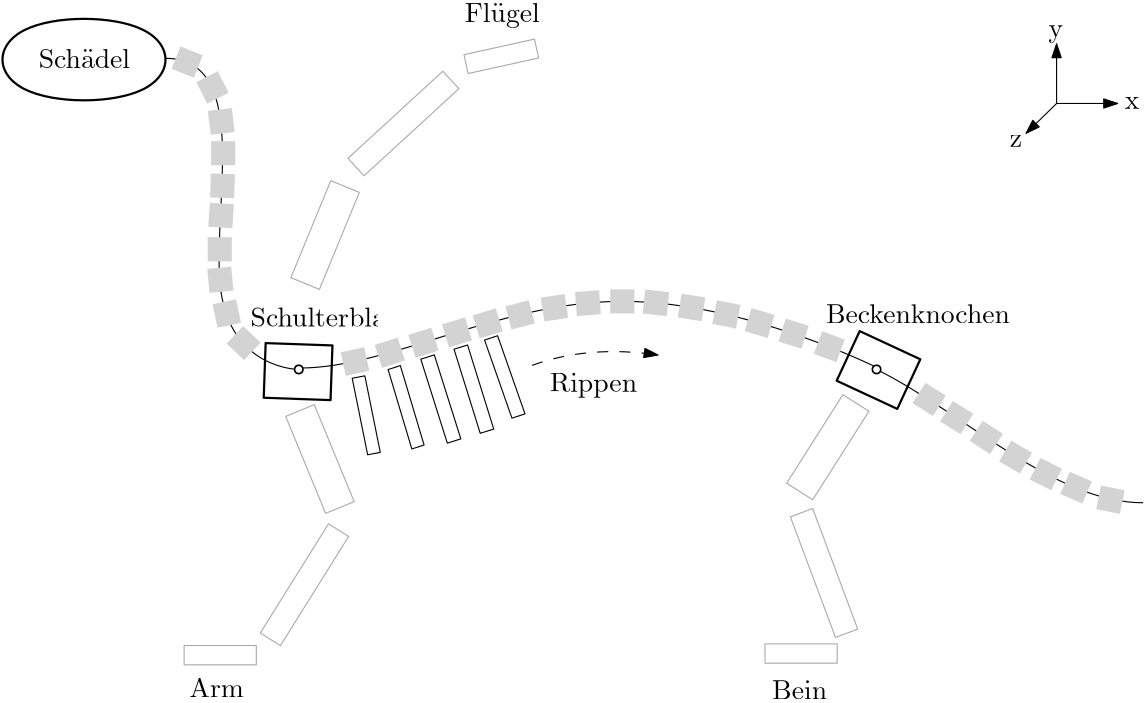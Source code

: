 <?xml version="1.0"?>
<!DOCTYPE ipe SYSTEM "ipe.dtd">
<ipe version="70212" creator="Ipe 7.2.13">
<info created="D:20200507153304" modified="D:20200520120418"/>
<ipestyle name="basic">
<symbol name="arrow/arc(spx)">
<path stroke="sym-stroke" fill="sym-stroke" pen="sym-pen">
0 0 m
-1 0.333 l
-1 -0.333 l
h
</path>
</symbol>
<symbol name="arrow/farc(spx)">
<path stroke="sym-stroke" fill="white" pen="sym-pen">
0 0 m
-1 0.333 l
-1 -0.333 l
h
</path>
</symbol>
<symbol name="arrow/ptarc(spx)">
<path stroke="sym-stroke" fill="sym-stroke" pen="sym-pen">
0 0 m
-1 0.333 l
-0.8 0 l
-1 -0.333 l
h
</path>
</symbol>
<symbol name="arrow/fptarc(spx)">
<path stroke="sym-stroke" fill="white" pen="sym-pen">
0 0 m
-1 0.333 l
-0.8 0 l
-1 -0.333 l
h
</path>
</symbol>
<symbol name="mark/circle(sx)" transformations="translations">
<path fill="sym-stroke">
0.6 0 0 0.6 0 0 e
0.4 0 0 0.4 0 0 e
</path>
</symbol>
<symbol name="mark/disk(sx)" transformations="translations">
<path fill="sym-stroke">
0.6 0 0 0.6 0 0 e
</path>
</symbol>
<symbol name="mark/fdisk(sfx)" transformations="translations">
<group>
<path fill="sym-fill">
0.5 0 0 0.5 0 0 e
</path>
<path fill="sym-stroke" fillrule="eofill">
0.6 0 0 0.6 0 0 e
0.4 0 0 0.4 0 0 e
</path>
</group>
</symbol>
<symbol name="mark/box(sx)" transformations="translations">
<path fill="sym-stroke" fillrule="eofill">
-0.6 -0.6 m
0.6 -0.6 l
0.6 0.6 l
-0.6 0.6 l
h
-0.4 -0.4 m
0.4 -0.4 l
0.4 0.4 l
-0.4 0.4 l
h
</path>
</symbol>
<symbol name="mark/square(sx)" transformations="translations">
<path fill="sym-stroke">
-0.6 -0.6 m
0.6 -0.6 l
0.6 0.6 l
-0.6 0.6 l
h
</path>
</symbol>
<symbol name="mark/fsquare(sfx)" transformations="translations">
<group>
<path fill="sym-fill">
-0.5 -0.5 m
0.5 -0.5 l
0.5 0.5 l
-0.5 0.5 l
h
</path>
<path fill="sym-stroke" fillrule="eofill">
-0.6 -0.6 m
0.6 -0.6 l
0.6 0.6 l
-0.6 0.6 l
h
-0.4 -0.4 m
0.4 -0.4 l
0.4 0.4 l
-0.4 0.4 l
h
</path>
</group>
</symbol>
<symbol name="mark/cross(sx)" transformations="translations">
<group>
<path fill="sym-stroke">
-0.43 -0.57 m
0.57 0.43 l
0.43 0.57 l
-0.57 -0.43 l
h
</path>
<path fill="sym-stroke">
-0.43 0.57 m
0.57 -0.43 l
0.43 -0.57 l
-0.57 0.43 l
h
</path>
</group>
</symbol>
<symbol name="arrow/fnormal(spx)">
<path stroke="sym-stroke" fill="white" pen="sym-pen">
0 0 m
-1 0.333 l
-1 -0.333 l
h
</path>
</symbol>
<symbol name="arrow/pointed(spx)">
<path stroke="sym-stroke" fill="sym-stroke" pen="sym-pen">
0 0 m
-1 0.333 l
-0.8 0 l
-1 -0.333 l
h
</path>
</symbol>
<symbol name="arrow/fpointed(spx)">
<path stroke="sym-stroke" fill="white" pen="sym-pen">
0 0 m
-1 0.333 l
-0.8 0 l
-1 -0.333 l
h
</path>
</symbol>
<symbol name="arrow/linear(spx)">
<path stroke="sym-stroke" pen="sym-pen">
-1 0.333 m
0 0 l
-1 -0.333 l
</path>
</symbol>
<symbol name="arrow/fdouble(spx)">
<path stroke="sym-stroke" fill="white" pen="sym-pen">
0 0 m
-1 0.333 l
-1 -0.333 l
h
-1 0 m
-2 0.333 l
-2 -0.333 l
h
</path>
</symbol>
<symbol name="arrow/double(spx)">
<path stroke="sym-stroke" fill="sym-stroke" pen="sym-pen">
0 0 m
-1 0.333 l
-1 -0.333 l
h
-1 0 m
-2 0.333 l
-2 -0.333 l
h
</path>
</symbol>
<pen name="heavier" value="0.8"/>
<pen name="fat" value="1.2"/>
<pen name="ultrafat" value="2"/>
<symbolsize name="large" value="5"/>
<symbolsize name="small" value="2"/>
<symbolsize name="tiny" value="1.1"/>
<arrowsize name="large" value="10"/>
<arrowsize name="small" value="5"/>
<arrowsize name="tiny" value="3"/>
<color name="red" value="1 0 0"/>
<color name="green" value="0 1 0"/>
<color name="blue" value="0 0 1"/>
<color name="yellow" value="1 1 0"/>
<color name="orange" value="1 0.647 0"/>
<color name="gold" value="1 0.843 0"/>
<color name="purple" value="0.627 0.125 0.941"/>
<color name="gray" value="0.745"/>
<color name="brown" value="0.647 0.165 0.165"/>
<color name="navy" value="0 0 0.502"/>
<color name="pink" value="1 0.753 0.796"/>
<color name="seagreen" value="0.18 0.545 0.341"/>
<color name="turquoise" value="0.251 0.878 0.816"/>
<color name="violet" value="0.933 0.51 0.933"/>
<color name="darkblue" value="0 0 0.545"/>
<color name="darkcyan" value="0 0.545 0.545"/>
<color name="darkgray" value="0.663"/>
<color name="darkgreen" value="0 0.392 0"/>
<color name="darkmagenta" value="0.545 0 0.545"/>
<color name="darkorange" value="1 0.549 0"/>
<color name="darkred" value="0.545 0 0"/>
<color name="lightblue" value="0.678 0.847 0.902"/>
<color name="lightcyan" value="0.878 1 1"/>
<color name="lightgray" value="0.827"/>
<color name="lightgreen" value="0.565 0.933 0.565"/>
<color name="lightyellow" value="1 1 0.878"/>
<dashstyle name="dashed" value="[4] 0"/>
<dashstyle name="dotted" value="[1 3] 0"/>
<dashstyle name="dash dotted" value="[4 2 1 2] 0"/>
<dashstyle name="dash dot dotted" value="[4 2 1 2 1 2] 0"/>
<textsize name="large" value="\large"/>
<textsize name="Large" value="\Large"/>
<textsize name="LARGE" value="\LARGE"/>
<textsize name="huge" value="\huge"/>
<textsize name="Huge" value="\Huge"/>
<textsize name="small" value="\small"/>
<textsize name="footnote" value="\footnotesize"/>
<textsize name="tiny" value="\tiny"/>
<textstyle name="center" begin="\begin{center}" end="\end{center}"/>
<textstyle name="itemize" begin="\begin{itemize}" end="\end{itemize}"/>
<textstyle name="item" begin="\begin{itemize}\item{}" end="\end{itemize}"/>
<gridsize name="4 pts" value="4"/>
<gridsize name="8 pts (~3 mm)" value="8"/>
<gridsize name="16 pts (~6 mm)" value="16"/>
<gridsize name="32 pts (~12 mm)" value="32"/>
<gridsize name="10 pts (~3.5 mm)" value="10"/>
<gridsize name="20 pts (~7 mm)" value="20"/>
<gridsize name="14 pts (~5 mm)" value="14"/>
<gridsize name="28 pts (~10 mm)" value="28"/>
<gridsize name="56 pts (~20 mm)" value="56"/>
<anglesize name="90 deg" value="90"/>
<anglesize name="60 deg" value="60"/>
<anglesize name="45 deg" value="45"/>
<anglesize name="30 deg" value="30"/>
<anglesize name="22.5 deg" value="22.5"/>
<opacity name="10%" value="0.1"/>
<opacity name="30%" value="0.3"/>
<opacity name="50%" value="0.5"/>
<opacity name="75%" value="0.75"/>
<tiling name="falling" angle="-60" step="4" width="1"/>
<tiling name="rising" angle="30" step="4" width="1"/>
</ipestyle>
<page>
<layer name="alpha"/>
<view layers="alpha" active="alpha"/>
<path layer="alpha" matrix="0.861405 -0.400119 2.93852 6.32626 -1706.27 -3454.55" stroke="black" pen="heavier">
130.306 660.181 m
130.306 657.358 l
155.646 657.358 l
155.646 660.181 l
h
</path>
<path matrix="0.94921 -0.033388 0.245205 6.97111 -153.489 -3932.36" stroke="black" pen="heavier">
130.306 660.181 m
130.306 657.358 l
155.646 657.358 l
155.646 660.181 l
h
</path>
<path stroke="black">
96 768 m
128 768
96 656
144 656
144 656 c
</path>
<path matrix="1 0 0 1 0.510037 0.510037" stroke="black">
144 656 m
176 656
256 704
352 656
352 656 c
</path>
<path stroke="black">
352 656 m
384 640
416 608
448 608 c
</path>
<use name="mark/fdisk(sfx)" pos="144 656" size="normal" stroke="black" fill="white"/>
<use name="mark/fdisk(sfx)" pos="352 656" size="normal" stroke="black" fill="white"/>
<path matrix="1 0 0 1 2.6782 -16.4556" stroke="black" pen="heavier">
96 768
96 800
32 800
32 768 u
</path>
<path matrix="0.97821 0.207619 -0.207619 0.97821 84.2773 -110.75" fill="lightgray">
192.095 767.062 m
192.095 758.391 l
200.765 758.391 l
200.765 767.062 l
h
</path>
<path matrix="0.689064 0.7247 -0.7247 0.689064 541.53 -2.43753" fill="lightgray">
192.095 767.062 m
192.095 758.391 l
200.765 758.391 l
200.765 767.062 l
h
</path>
<path matrix="0.977594 0.210501 -0.210501 0.977594 132.775 -128.125" fill="lightgray">
192.095 767.062 m
192.095 758.391 l
200.765 758.391 l
200.765 767.062 l
h
</path>
<path matrix="0.952134 0.305682 -0.305682 0.952134 222.915 -124.247" fill="lightgray">
192.095 767.062 m
192.095 758.391 l
200.765 758.391 l
200.765 767.062 l
h
</path>
<path matrix="0.952461 0.304661 -0.304661 0.952461 234.164 -120.703" fill="lightgray">
192.095 767.062 m
192.095 758.391 l
200.765 758.391 l
200.765 767.062 l
h
</path>
<path matrix="0.956997 0.290098 -0.290098 0.956997 234.265 -117.572" fill="lightgray">
192.095 767.062 m
192.095 758.391 l
200.765 758.391 l
200.765 767.062 l
h
</path>
<path matrix="0.956791 0.290778 -0.290778 0.956791 245.87 -114.293" fill="lightgray">
192.095 767.062 m
192.095 758.391 l
200.765 758.391 l
200.765 767.062 l
h
</path>
<path matrix="0.967229 0.253905 -0.253905 0.967229 227.348 -111.96" fill="lightgray">
192.095 767.062 m
192.095 758.391 l
200.765 758.391 l
200.765 767.062 l
h
</path>
<path matrix="0.988528 0.151039 -0.151039 0.988528 157.074 -105.43" fill="lightgray">
192.095 767.062 m
192.095 758.391 l
200.765 758.391 l
200.765 767.062 l
h
</path>
<path matrix="0.99719 0.074909 -0.074909 0.99719 109.361 -95.4282" fill="lightgray">
192.095 767.062 m
192.095 758.391 l
200.765 758.391 l
200.765 767.062 l
h
</path>
<path matrix="1 0 0 1 64.0341 -82.2288" fill="lightgray">
192.095 767.062 m
192.095 758.391 l
200.765 758.391 l
200.765 767.062 l
h
</path>
<path matrix="0.994555 -0.104217 0.104217 0.994555 -2.24716 -58.1455" fill="lightgray">
192.095 767.062 m
192.095 758.391 l
200.765 758.391 l
200.765 767.062 l
h
</path>
<path matrix="0.987386 -0.158335 0.158335 0.987386 -29.3026 -43.6952" fill="lightgray">
192.095 767.062 m
192.095 758.391 l
200.765 758.391 l
200.765 767.062 l
h
</path>
<path matrix="0.980892 -0.194555 0.194555 0.980892 -43.1243 -34.1322" fill="lightgray">
192.095 767.062 m
192.095 758.391 l
200.765 758.391 l
200.765 767.062 l
h
</path>
<path matrix="0.959119 -0.283002 0.283002 0.959119 -94.3699 -3.2512" fill="lightgray">
192.095 767.062 m
192.095 758.391 l
200.765 758.391 l
200.765 767.062 l
h
</path>
<path matrix="0.954497 -0.29822 0.29822 0.954497 -92.8257 -0.564877" fill="lightgray">
192.095 767.062 m
192.095 758.391 l
200.765 758.391 l
200.765 767.062 l
h
</path>
<path matrix="0.93754 -0.347877 0.347877 0.93754 -114.509 17.4332" fill="lightgray">
192.095 767.062 m
192.095 758.391 l
200.765 758.391 l
200.765 767.062 l
h
</path>
<path matrix="0.847137 -0.531374 0.531374 0.847137 -200.739 103.455" fill="lightgray">
192.095 767.062 m
192.095 758.391 l
200.765 758.391 l
200.765 767.062 l
h
</path>
<path matrix="0.848168 -0.529728 0.529728 0.848168 -189.791 95.7947" fill="lightgray">
192.095 767.062 m
192.095 758.391 l
200.765 758.391 l
200.765 767.062 l
h
</path>
<path matrix="0.84089 -0.541206 0.541206 0.84089 -186.433 96.4613" fill="lightgray">
192.095 767.062 m
192.095 758.391 l
200.765 758.391 l
200.765 767.062 l
h
</path>
<path matrix="0.864769 -0.50217 0.50217 0.864769 -150.813 63.498" fill="lightgray">
192.095 767.062 m
192.095 758.391 l
200.765 758.391 l
200.765 767.062 l
h
</path>
<path matrix="0.894885 -0.446297 0.446297 0.894885 -103.245 23.4277" fill="lightgray">
192.095 767.062 m
192.095 758.391 l
200.765 758.391 l
200.765 767.062 l
h
</path>
<path matrix="0.918321 -0.395836 0.395836 0.918321 -58.4795 -9.24231" fill="lightgray">
192.095 767.062 m
192.095 758.391 l
200.765 758.391 l
200.765 767.062 l
h
</path>
<path matrix="0.995502 0.0947377 -0.0947377 0.995502 -7.51289 -89.6112" fill="lightgray">
192.095 767.062 m
192.095 758.391 l
200.765 758.391 l
200.765 767.062 l
h
</path>
<path matrix="1 0 0 1 -80.8657 -63.4775" fill="lightgray">
192.095 767.062 m
192.095 758.391 l
200.765 758.391 l
200.765 767.062 l
h
</path>
<path matrix="0.998222 -0.0596115 0.0596115 0.998222 -125.512 -38.2368" fill="lightgray">
192.095 767.062 m
192.095 758.391 l
200.765 758.391 l
200.765 767.062 l
h
</path>
<path matrix="0.999526 -0.030794 0.030794 0.999526 -103.276 -34.1975" fill="lightgray">
192.095 767.062 m
192.095 758.391 l
200.765 758.391 l
200.765 767.062 l
h
</path>
<path matrix="1 0 0 1 -79.6533 -28.8757" fill="lightgray">
192.095 767.062 m
192.095 758.391 l
200.765 758.391 l
200.765 767.062 l
h
</path>
<path matrix="0.992777 0.119971 -0.119971 0.992777 12.5962 -35.5003" fill="lightgray">
192.095 767.062 m
192.095 758.391 l
200.765 758.391 l
200.765 767.062 l
h
</path>
<path matrix="0.89126 0.453493 -0.453493 0.89126 283.749 -11.3451" fill="lightgray">
192.095 767.062 m
192.095 758.391 l
200.765 758.391 l
200.765 767.062 l
h
</path>
<path matrix="0.371544 0.928415 -0.928415 0.371544 738.984 300.897" fill="lightgray">
192.095 767.062 m
192.095 758.391 l
200.765 758.391 l
200.765 767.062 l
h
</path>
<path matrix="0.979964 -0.199176 0.199176 0.979964 91.7902 -99.2166" fill="lightgray">
192.095 767.062 m
192.095 758.391 l
200.765 758.391 l
200.765 767.062 l
h
</path>
<text matrix="1 0 0 1 -1.486 -19.108" transformations="translations" pos="128.141 697.514" stroke="black" type="minipage" width="45.8246" height="5.958" depth="0.96" valign="top">Schulterblatt</text>
<text matrix="0.999998 0.00221327 -0.00221327 0.999998 207.184 -18.2443" transformations="translations" pos="128.141 697.514" stroke="black" type="minipage" width="82.311" height="5.958" depth="0.96" valign="top">Beckenknochen</text>
<text matrix="1 0 0 1 59.7821 35.996" transformations="translations" pos="144 752" stroke="black" type="minipage" width="48" height="6.926" depth="1.93" valign="top">Fl\&quot;ugel</text>
<text matrix="1 0 0 1 170.402 -207.963" transformations="translations" pos="144 752" stroke="black" type="minipage" width="48" height="5.898" depth="0.91" valign="top">Bein</text>
<text matrix="1 0 0 1 -93.6418 19.3965" transformations="translations" pos="144 752" stroke="black" type="minipage" width="48" height="5.958" depth="0.96" valign="top">Sch\&quot;adel</text>
<path matrix="0.920165 0.30364 -0.311099 0.887136 223.257 21.7482" stroke="black" fill="white">
208.208 655.605 m
208.208 623.906 l
213.308 623.906 l
213.308 655.605 l
h
</path>
<path matrix="0.891827 0.170866 -0.175367 0.86894 92.5233 47.5653" stroke="black" fill="1">
208.208 655.605 m
208.208 623.906 l
213.308 623.906 l
213.308 655.605 l
h
</path>
<path matrix="0.864153 0.281384 -0.269588 0.901962 172.976 6.04269" stroke="black" fill="1">
208.208 655.605 m
208.208 623.906 l
213.308 623.906 l
213.308 655.605 l
h
</path>
<path matrix="0.953568 0.301179 -0.301179 0.953568 186.847 -28.1762" stroke="black" fill="1">
208.208 655.605 m
208.208 623.906 l
213.308 623.906 l
213.308 655.605 l
h
</path>
<path matrix="0.954746 0.297423 -0.297423 0.954746 196.099 -24.5805" stroke="black" fill="1">
208.208 655.605 m
208.208 623.906 l
213.308 623.906 l
213.308 655.605 l
h
</path>
<path stroke="black" dash="dashed" arrow="normal/small">
227.988 657.46 m
248.458 664.903
273.348 661.182 c
</path>
<text matrix="1 0 0 1 90.3829 -97.263" transformations="translations" pos="144 752" stroke="black" type="minipage" width="48" height="6.865" depth="1.88" valign="top">Rippen</text>
<path stroke="darkgray">
139.29 639.101 m
149.565 643.332 l
163.94 608.419 l
153.666 604.189 l
h
</path>
<path matrix="1 0 0 1 -6.95051 -12.9944" stroke="darkgray">
135.664 569.596 m
135.664 562.646 l
109.675 562.646 l
109.675 569.596 l
h
</path>
<path stroke="darkgray">
154.702 600.42 m
161.955 595.887 l
137.388 556.581 l
130.136 561.114 l
h
</path>
<text matrix="1 0 0 1 -39.4609 -207.237" transformations="translations" pos="144 752" stroke="black" type="minipage" width="48" height="5.898" depth="0.91" valign="top">Arm</text>
<path matrix="0.576384 -0.817179 0.817179 0.576384 -262.669 392.362" stroke="darkgray">
139.29 639.101 m
149.565 643.332 l
163.94 608.419 l
153.666 604.189 l
h
</path>
<path matrix="1 0 0 1 202.169 -12.3901" stroke="darkgray">
135.664 569.596 m
135.664 562.646 l
109.675 562.646 l
109.675 569.596 l
h
</path>
<path matrix="0.608696 0.793403 -0.793403 0.608696 703.192 114.727" stroke="darkgray">
154.702 600.42 m
161.955 595.887 l
137.388 556.581 l
130.136 561.114 l
h
</path>
<path matrix="1 0 0 -1 1.86497 1328.14" stroke="darkgray">
139.29 639.101 m
149.565 643.332 l
163.94 608.419 l
153.666 604.189 l
h
</path>
<path matrix="0.976434 0.215815 0.215815 -0.976434 -25.0457 1295.03" stroke="darkgray">
135.664 569.596 m
135.664 562.646 l
109.675 562.646 l
109.675 569.596 l
h
</path>
<path matrix="0.182969 -0.983119 -0.983119 -0.182969 723.687 993.959" stroke="darkgray">
154.702 600.42 m
161.955 595.887 l
137.388 556.581 l
130.136 561.114 l
h
</path>
<path matrix="0.686807 0 0 0.671307 164.069 246.923" stroke="black" arrow="normal/small" rarrow="normal/small">
368 784 m
368 752 l
400 752 l
</path>
<text matrix="0.686807 0 0 0.671307 166.61 244.993" transformations="translations" pos="400 752" stroke="black" type="label" width="5.258" height="4.289" depth="0" valign="baseline">x</text>
<text matrix="0.686807 0 0 0.671307 139.197 270.724" transformations="translations" pos="400 752" stroke="black" type="label" width="5.258" height="4.297" depth="1.93" valign="baseline">y</text>
<text matrix="0.686807 0 0 0.671307 125.201 231.352" transformations="translations" pos="400 752" stroke="black" type="label" width="4.428" height="4.289" depth="0" valign="baseline">z</text>
<path matrix="0.686807 0 0 0.671307 164.069 246.923" stroke="black" arrow="normal/small">
368 752 m
352 736 l
</path>
</page>
</ipe>
